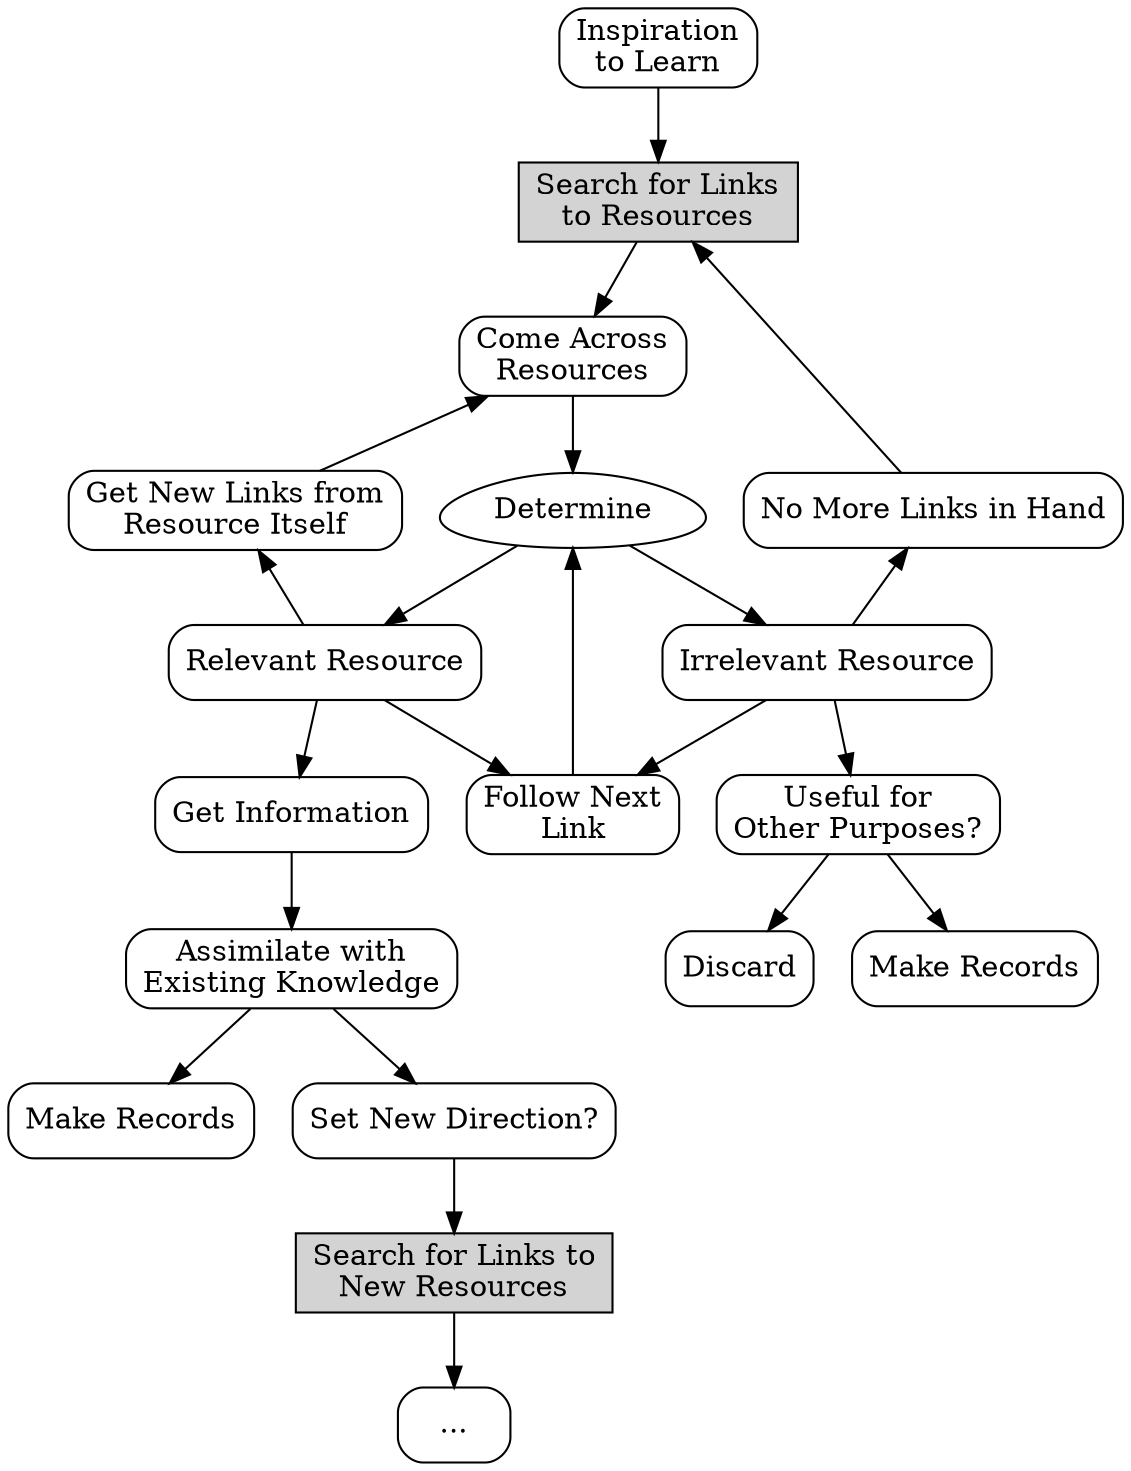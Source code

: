 strict digraph web_crawler_analogy {
   node [shape=box, style=rounded];

   a [label="Inspiration\nto Learn", rank=source];
   b [label="Search for Links\nto Resources", style=filled];
   c [label="Come Across\nResources"];
   d [label="Determine", shape=egg, style=""];

   a -> b -> c -> d;

   subgraph e {
      
      e0 [label="Relevant Resource"];
      e1 [label="Get Information"];
      e2 [label="Assimilate with\nExisting Knowledge"];
      e3 [label="Make Records"];
      e4 [label="Set New Direction?"];
      e5 [label="Search for Links to\nNew Resources", style=filled];
      e6 [label="..."];
   
      e0 -> e1 -> e2 -> {e3 e4};
      e4 -> e5 -> e6;
   }

   subgraph f {

      f0 [label="Irrelevant Resource"];
      f1 [label="Useful for\nOther Purposes?"];
      f2 [label="Discard"];
      f3 [label="Make Records"];

      f0 -> f1 -> {f2 f3};
   }

   g [label="Follow Next\nLink"];

   d -> e0; 
   d -> f0;
   e0 -> g; 
   f0 -> g;
   g -> d;

   h [label="Get New Links from\nResource Itself"];
   i [label="No More Links in Hand"];

   e0 -> h -> c;
   f0 -> i -> b;
   {rank=same; h i d}
}

